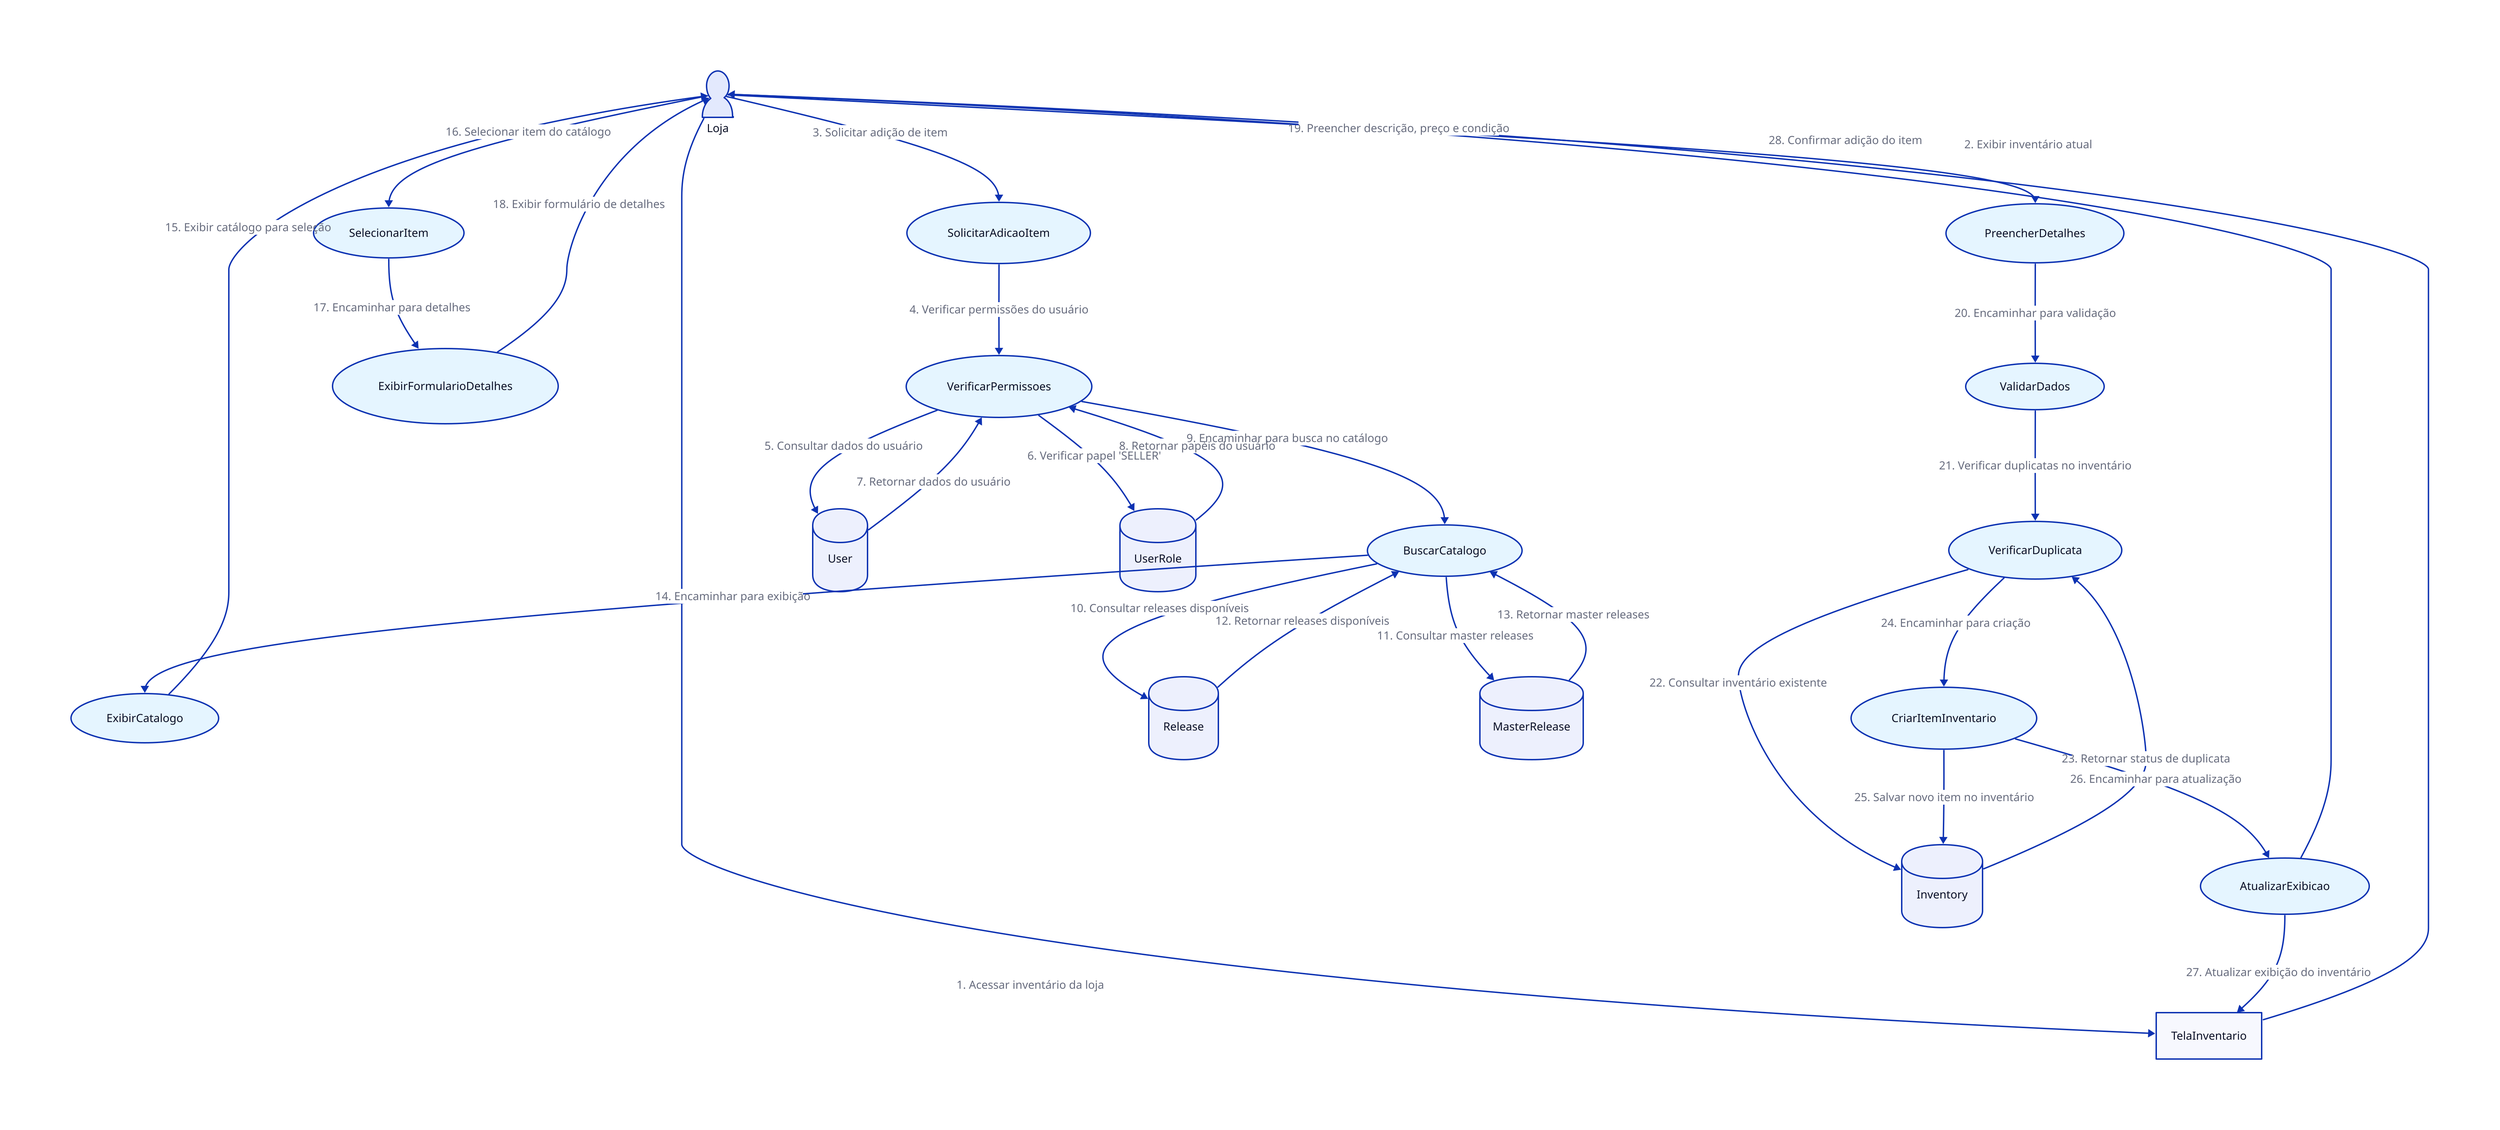 Loja: {
  shape: person
}

TelaInventario: {
  shape: rectangle
}

SolicitarAdicaoItem: {
  shape: oval
  style.fill: "#E5F5FF"
}

VerificarPermissoes: {
  shape: oval
  style.fill: "#E5F5FF"
}

BuscarCatalogo: {
  shape: oval
  style.fill: "#E5F5FF"
}

ExibirCatalogo: {
  shape: oval
  style.fill: "#E5F5FF"
}

SelecionarItem: {
  shape: oval
  style.fill: "#E5F5FF"
}

ExibirFormularioDetalhes: {
  shape: oval
  style.fill: "#E5F5FF"
}

PreencherDetalhes: {
  shape: oval
  style.fill: "#E5F5FF"
}

ValidarDados: {
  shape: oval
  style.fill: "#E5F5FF"
}

VerificarDuplicata: {
  shape: oval
  style.fill: "#E5F5FF"
}

CriarItemInventario: {
  shape: oval
  style.fill: "#E5F5FF"
}

AtualizarExibicao: {
  shape: oval
  style.fill: "#E5F5FF"
}

User: {
  shape: cylinder
}

UserRole: {
  shape: cylinder
}

Release: {
  shape: cylinder
}

MasterRelease: {
  shape: cylinder
}

Inventory: {
  shape: cylinder
}

Loja -> TelaInventario: "1. Acessar inventário da loja"
TelaInventario -> Loja: "2. Exibir inventário atual"
Loja -> SolicitarAdicaoItem: "3. Solicitar adição de item"
SolicitarAdicaoItem -> VerificarPermissoes: "4. Verificar permissões do usuário"
VerificarPermissoes -> User: "5. Consultar dados do usuário"
VerificarPermissoes -> UserRole: "6. Verificar papel 'SELLER'"
User -> VerificarPermissoes: "7. Retornar dados do usuário"
UserRole -> VerificarPermissoes: "8. Retornar papéis do usuário"
VerificarPermissoes -> BuscarCatalogo: "9. Encaminhar para busca no catálogo"
BuscarCatalogo -> Release: "10. Consultar releases disponíveis"
BuscarCatalogo -> MasterRelease: "11. Consultar master releases"
Release -> BuscarCatalogo: "12. Retornar releases disponíveis"
MasterRelease -> BuscarCatalogo: "13. Retornar master releases"
BuscarCatalogo -> ExibirCatalogo: "14. Encaminhar para exibição"
ExibirCatalogo -> Loja: "15. Exibir catálogo para seleção"
Loja -> SelecionarItem: "16. Selecionar item do catálogo"
SelecionarItem -> ExibirFormularioDetalhes: "17. Encaminhar para detalhes"
ExibirFormularioDetalhes -> Loja: "18. Exibir formulário de detalhes"
Loja -> PreencherDetalhes: "19. Preencher descrição, preço e condição"
PreencherDetalhes -> ValidarDados: "20. Encaminhar para validação"
ValidarDados -> VerificarDuplicata: "21. Verificar duplicatas no inventário"
VerificarDuplicata -> Inventory: "22. Consultar inventário existente"
Inventory -> VerificarDuplicata: "23. Retornar status de duplicata"
VerificarDuplicata -> CriarItemInventario: "24. Encaminhar para criação"
CriarItemInventario -> Inventory: "25. Salvar novo item no inventário"
CriarItemInventario -> AtualizarExibicao: "26. Encaminhar para atualização"
AtualizarExibicao -> TelaInventario: "27. Atualizar exibição do inventário"
AtualizarExibicao -> Loja: "28. Confirmar adição do item"
